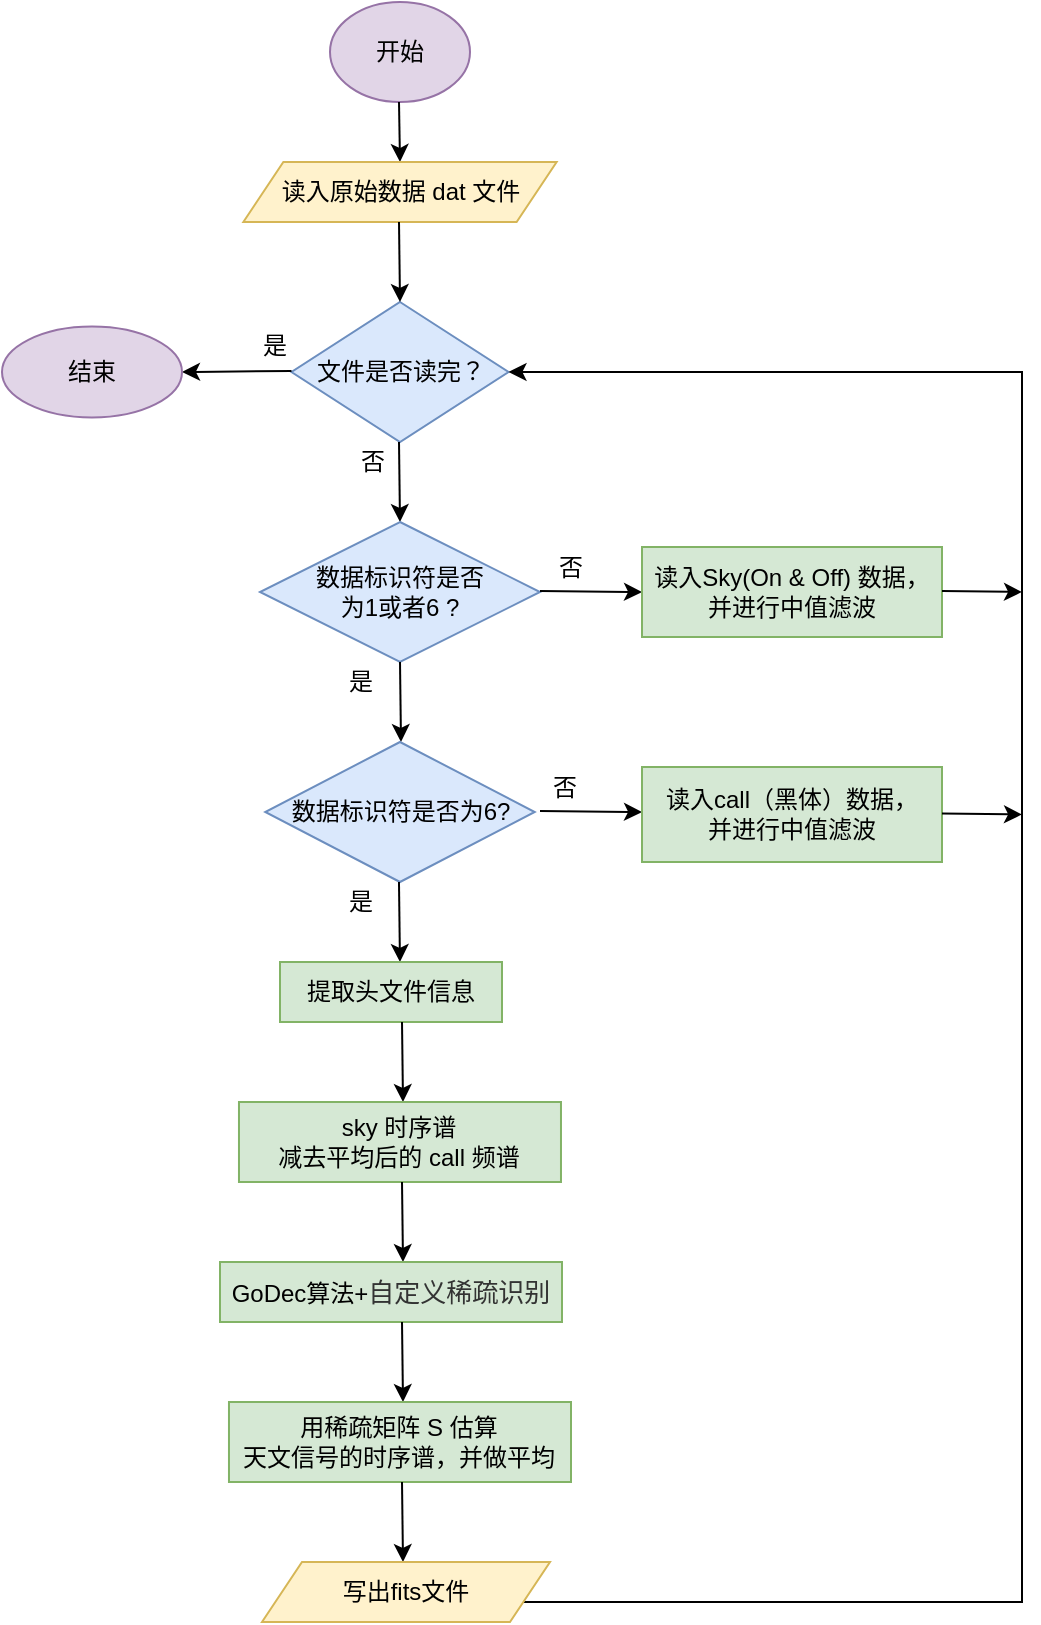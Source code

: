 <mxfile version="18.0.2" type="github">
  <diagram id="9LFVirJZFVcQrRk2dpHQ" name="Page-1">
    <mxGraphModel dx="1038" dy="537" grid="1" gridSize="10" guides="1" tooltips="1" connect="1" arrows="1" fold="1" page="1" pageScale="1" pageWidth="827" pageHeight="1169" math="0" shadow="0">
      <root>
        <mxCell id="0" />
        <mxCell id="1" parent="0" />
        <mxCell id="mCy6L7Xg52RXN49dxGRW-1" value="开始" style="ellipse;whiteSpace=wrap;html=1;fillColor=#e1d5e7;strokeColor=#9673a6;" vertex="1" parent="1">
          <mxGeometry x="414" width="70" height="50" as="geometry" />
        </mxCell>
        <mxCell id="mCy6L7Xg52RXN49dxGRW-2" value="" style="endArrow=classic;html=1;rounded=0;" edge="1" parent="1">
          <mxGeometry width="50" height="50" relative="1" as="geometry">
            <mxPoint x="448.5" y="50" as="sourcePoint" />
            <mxPoint x="449" y="80" as="targetPoint" />
          </mxGeometry>
        </mxCell>
        <mxCell id="mCy6L7Xg52RXN49dxGRW-3" value="读入原始数据 dat 文件" style="shape=parallelogram;perimeter=parallelogramPerimeter;whiteSpace=wrap;html=1;fixedSize=1;fillColor=#fff2cc;strokeColor=#d6b656;" vertex="1" parent="1">
          <mxGeometry x="370.68" y="80" width="156.63" height="30" as="geometry" />
        </mxCell>
        <mxCell id="mCy6L7Xg52RXN49dxGRW-4" value="文件是否读完？" style="rhombus;whiteSpace=wrap;html=1;fillColor=#dae8fc;strokeColor=#6c8ebf;" vertex="1" parent="1">
          <mxGeometry x="394.75" y="150" width="108.5" height="70" as="geometry" />
        </mxCell>
        <mxCell id="mCy6L7Xg52RXN49dxGRW-5" value="" style="endArrow=classic;html=1;rounded=0;" edge="1" parent="1">
          <mxGeometry width="50" height="50" relative="1" as="geometry">
            <mxPoint x="448.5" y="110" as="sourcePoint" />
            <mxPoint x="449" y="150" as="targetPoint" />
          </mxGeometry>
        </mxCell>
        <mxCell id="mCy6L7Xg52RXN49dxGRW-6" value="" style="endArrow=classic;html=1;rounded=0;" edge="1" parent="1">
          <mxGeometry width="50" height="50" relative="1" as="geometry">
            <mxPoint x="394.75" y="184.5" as="sourcePoint" />
            <mxPoint x="340" y="185" as="targetPoint" />
          </mxGeometry>
        </mxCell>
        <mxCell id="mCy6L7Xg52RXN49dxGRW-7" value="结束" style="ellipse;whiteSpace=wrap;html=1;fillColor=#e1d5e7;strokeColor=#9673a6;" vertex="1" parent="1">
          <mxGeometry x="250" y="162.25" width="90" height="45.5" as="geometry" />
        </mxCell>
        <mxCell id="mCy6L7Xg52RXN49dxGRW-8" value="" style="endArrow=classic;html=1;rounded=0;" edge="1" parent="1">
          <mxGeometry width="50" height="50" relative="1" as="geometry">
            <mxPoint x="448.5" y="220" as="sourcePoint" />
            <mxPoint x="449" y="260" as="targetPoint" />
          </mxGeometry>
        </mxCell>
        <mxCell id="mCy6L7Xg52RXN49dxGRW-9" value="否" style="text;html=1;align=center;verticalAlign=middle;resizable=0;points=[];autosize=1;strokeColor=none;fillColor=none;" vertex="1" parent="1">
          <mxGeometry x="420" y="220" width="30" height="20" as="geometry" />
        </mxCell>
        <mxCell id="mCy6L7Xg52RXN49dxGRW-10" value="数据标识符是否&lt;br&gt;为1或者6 ?" style="rhombus;whiteSpace=wrap;html=1;fillColor=#dae8fc;strokeColor=#6c8ebf;" vertex="1" parent="1">
          <mxGeometry x="379" y="260" width="140" height="70" as="geometry" />
        </mxCell>
        <mxCell id="mCy6L7Xg52RXN49dxGRW-11" value="" style="endArrow=classic;html=1;rounded=0;" edge="1" parent="1">
          <mxGeometry width="50" height="50" relative="1" as="geometry">
            <mxPoint x="519" y="294.5" as="sourcePoint" />
            <mxPoint x="570" y="295" as="targetPoint" />
          </mxGeometry>
        </mxCell>
        <mxCell id="mCy6L7Xg52RXN49dxGRW-12" value="" style="endArrow=classic;html=1;rounded=0;" edge="1" parent="1">
          <mxGeometry width="50" height="50" relative="1" as="geometry">
            <mxPoint x="449" y="330" as="sourcePoint" />
            <mxPoint x="449.5" y="370" as="targetPoint" />
          </mxGeometry>
        </mxCell>
        <mxCell id="mCy6L7Xg52RXN49dxGRW-13" value="否" style="text;html=1;align=center;verticalAlign=middle;resizable=0;points=[];autosize=1;strokeColor=none;fillColor=none;" vertex="1" parent="1">
          <mxGeometry x="519" y="272.5" width="30" height="20" as="geometry" />
        </mxCell>
        <mxCell id="mCy6L7Xg52RXN49dxGRW-14" value="读入Sky(On &amp;amp; Off) 数据，并进行中值滤波" style="rounded=0;whiteSpace=wrap;html=1;fillColor=#d5e8d4;strokeColor=#82b366;" vertex="1" parent="1">
          <mxGeometry x="570" y="272.5" width="150" height="45" as="geometry" />
        </mxCell>
        <mxCell id="mCy6L7Xg52RXN49dxGRW-17" value="是" style="text;html=1;align=center;verticalAlign=middle;resizable=0;points=[];autosize=1;strokeColor=none;fillColor=none;" vertex="1" parent="1">
          <mxGeometry x="370.68" y="162.25" width="30" height="20" as="geometry" />
        </mxCell>
        <mxCell id="mCy6L7Xg52RXN49dxGRW-18" value="是" style="text;html=1;align=center;verticalAlign=middle;resizable=0;points=[];autosize=1;strokeColor=none;fillColor=none;" vertex="1" parent="1">
          <mxGeometry x="414" y="330" width="30" height="20" as="geometry" />
        </mxCell>
        <mxCell id="mCy6L7Xg52RXN49dxGRW-19" value="数据标识符是否为6?" style="rhombus;whiteSpace=wrap;html=1;fillColor=#dae8fc;strokeColor=#6c8ebf;" vertex="1" parent="1">
          <mxGeometry x="381.62" y="370" width="134.75" height="70" as="geometry" />
        </mxCell>
        <mxCell id="mCy6L7Xg52RXN49dxGRW-20" value="" style="endArrow=classic;html=1;rounded=0;" edge="1" parent="1">
          <mxGeometry width="50" height="50" relative="1" as="geometry">
            <mxPoint x="448.49" y="440" as="sourcePoint" />
            <mxPoint x="448.99" y="480" as="targetPoint" />
          </mxGeometry>
        </mxCell>
        <mxCell id="mCy6L7Xg52RXN49dxGRW-22" value="是" style="text;html=1;align=center;verticalAlign=middle;resizable=0;points=[];autosize=1;strokeColor=none;fillColor=none;" vertex="1" parent="1">
          <mxGeometry x="414" y="440" width="30" height="20" as="geometry" />
        </mxCell>
        <mxCell id="mCy6L7Xg52RXN49dxGRW-23" value="" style="endArrow=classic;html=1;rounded=0;" edge="1" parent="1">
          <mxGeometry width="50" height="50" relative="1" as="geometry">
            <mxPoint x="519" y="404.5" as="sourcePoint" />
            <mxPoint x="570" y="405" as="targetPoint" />
          </mxGeometry>
        </mxCell>
        <mxCell id="mCy6L7Xg52RXN49dxGRW-24" value="读入call（黑体）数据，&lt;br&gt;并进行中值滤波" style="rounded=0;whiteSpace=wrap;html=1;fillColor=#d5e8d4;strokeColor=#82b366;" vertex="1" parent="1">
          <mxGeometry x="570" y="382.5" width="150" height="47.5" as="geometry" />
        </mxCell>
        <mxCell id="mCy6L7Xg52RXN49dxGRW-26" value="提取头文件信息" style="rounded=0;whiteSpace=wrap;html=1;fillColor=#d5e8d4;strokeColor=#82b366;" vertex="1" parent="1">
          <mxGeometry x="389" y="480" width="111" height="30" as="geometry" />
        </mxCell>
        <mxCell id="mCy6L7Xg52RXN49dxGRW-27" value="" style="endArrow=classic;html=1;rounded=0;entryX=1;entryY=0.5;entryDx=0;entryDy=0;" edge="1" parent="1" target="mCy6L7Xg52RXN49dxGRW-4">
          <mxGeometry width="50" height="50" relative="1" as="geometry">
            <mxPoint x="510" y="800" as="sourcePoint" />
            <mxPoint x="690" y="150" as="targetPoint" />
            <Array as="points">
              <mxPoint x="760" y="800" />
              <mxPoint x="760" y="185" />
            </Array>
          </mxGeometry>
        </mxCell>
        <mxCell id="mCy6L7Xg52RXN49dxGRW-28" value="否" style="text;html=1;align=center;verticalAlign=middle;resizable=0;points=[];autosize=1;strokeColor=none;fillColor=none;" vertex="1" parent="1">
          <mxGeometry x="516.37" y="382.5" width="30" height="20" as="geometry" />
        </mxCell>
        <mxCell id="mCy6L7Xg52RXN49dxGRW-30" value="" style="endArrow=classic;html=1;rounded=0;" edge="1" parent="1">
          <mxGeometry width="50" height="50" relative="1" as="geometry">
            <mxPoint x="450" y="510" as="sourcePoint" />
            <mxPoint x="450.5" y="550" as="targetPoint" />
          </mxGeometry>
        </mxCell>
        <mxCell id="mCy6L7Xg52RXN49dxGRW-31" value="&lt;div&gt;sky 时序谱&lt;/div&gt;&lt;div&gt;减去平均后的 call 频谱&lt;/div&gt;" style="rounded=0;whiteSpace=wrap;html=1;fillColor=#d5e8d4;strokeColor=#82b366;" vertex="1" parent="1">
          <mxGeometry x="368.49" y="550" width="161" height="40" as="geometry" />
        </mxCell>
        <mxCell id="mCy6L7Xg52RXN49dxGRW-33" value="" style="endArrow=classic;html=1;rounded=0;" edge="1" parent="1">
          <mxGeometry width="50" height="50" relative="1" as="geometry">
            <mxPoint x="450" y="590" as="sourcePoint" />
            <mxPoint x="450.5" y="630" as="targetPoint" />
          </mxGeometry>
        </mxCell>
        <mxCell id="mCy6L7Xg52RXN49dxGRW-34" value="GoDec算法+&lt;span style=&quot;color: rgb(51, 51, 51); font-family: &amp;quot;Helvetica Neue&amp;quot;, Helvetica, Arial, &amp;quot;Hiragino Sans GB&amp;quot;, &amp;quot;Hiragino Sans GB W3&amp;quot;, &amp;quot;Microsoft YaHei UI&amp;quot;, &amp;quot;Microsoft YaHei&amp;quot;, sans-serif; font-size: 13px; text-align: start;&quot;&gt;自定义稀疏识别&lt;/span&gt;" style="rounded=0;whiteSpace=wrap;html=1;fillColor=#d5e8d4;strokeColor=#82b366;" vertex="1" parent="1">
          <mxGeometry x="359" y="630" width="171" height="30" as="geometry" />
        </mxCell>
        <mxCell id="mCy6L7Xg52RXN49dxGRW-35" value="" style="endArrow=classic;html=1;rounded=0;" edge="1" parent="1">
          <mxGeometry width="50" height="50" relative="1" as="geometry">
            <mxPoint x="450" y="660" as="sourcePoint" />
            <mxPoint x="450.5" y="700" as="targetPoint" />
          </mxGeometry>
        </mxCell>
        <mxCell id="mCy6L7Xg52RXN49dxGRW-36" value="&lt;div style=&quot;&quot;&gt;用稀疏矩阵 S 估算&lt;/div&gt;&lt;div style=&quot;&quot;&gt;天文信号的时序谱，并做平均&lt;/div&gt;" style="rounded=0;whiteSpace=wrap;html=1;fillColor=#d5e8d4;strokeColor=#82b366;" vertex="1" parent="1">
          <mxGeometry x="363.49" y="700" width="171.01" height="40" as="geometry" />
        </mxCell>
        <mxCell id="mCy6L7Xg52RXN49dxGRW-37" value="" style="endArrow=classic;html=1;rounded=0;" edge="1" parent="1">
          <mxGeometry width="50" height="50" relative="1" as="geometry">
            <mxPoint x="450" y="740" as="sourcePoint" />
            <mxPoint x="450.5" y="780" as="targetPoint" />
          </mxGeometry>
        </mxCell>
        <mxCell id="mCy6L7Xg52RXN49dxGRW-38" value="&lt;span style=&quot;&quot;&gt;写出fits文件&lt;/span&gt;" style="shape=parallelogram;perimeter=parallelogramPerimeter;whiteSpace=wrap;html=1;fixedSize=1;fillColor=#fff2cc;strokeColor=#d6b656;" vertex="1" parent="1">
          <mxGeometry x="380" y="780" width="144" height="30" as="geometry" />
        </mxCell>
        <mxCell id="mCy6L7Xg52RXN49dxGRW-40" value="" style="endArrow=classic;html=1;rounded=0;" edge="1" parent="1">
          <mxGeometry width="50" height="50" relative="1" as="geometry">
            <mxPoint x="720" y="294.5" as="sourcePoint" />
            <mxPoint x="760" y="295" as="targetPoint" />
          </mxGeometry>
        </mxCell>
        <mxCell id="mCy6L7Xg52RXN49dxGRW-41" value="" style="endArrow=classic;html=1;rounded=0;" edge="1" parent="1">
          <mxGeometry width="50" height="50" relative="1" as="geometry">
            <mxPoint x="720" y="405.75" as="sourcePoint" />
            <mxPoint x="760" y="406.25" as="targetPoint" />
          </mxGeometry>
        </mxCell>
      </root>
    </mxGraphModel>
  </diagram>
</mxfile>
